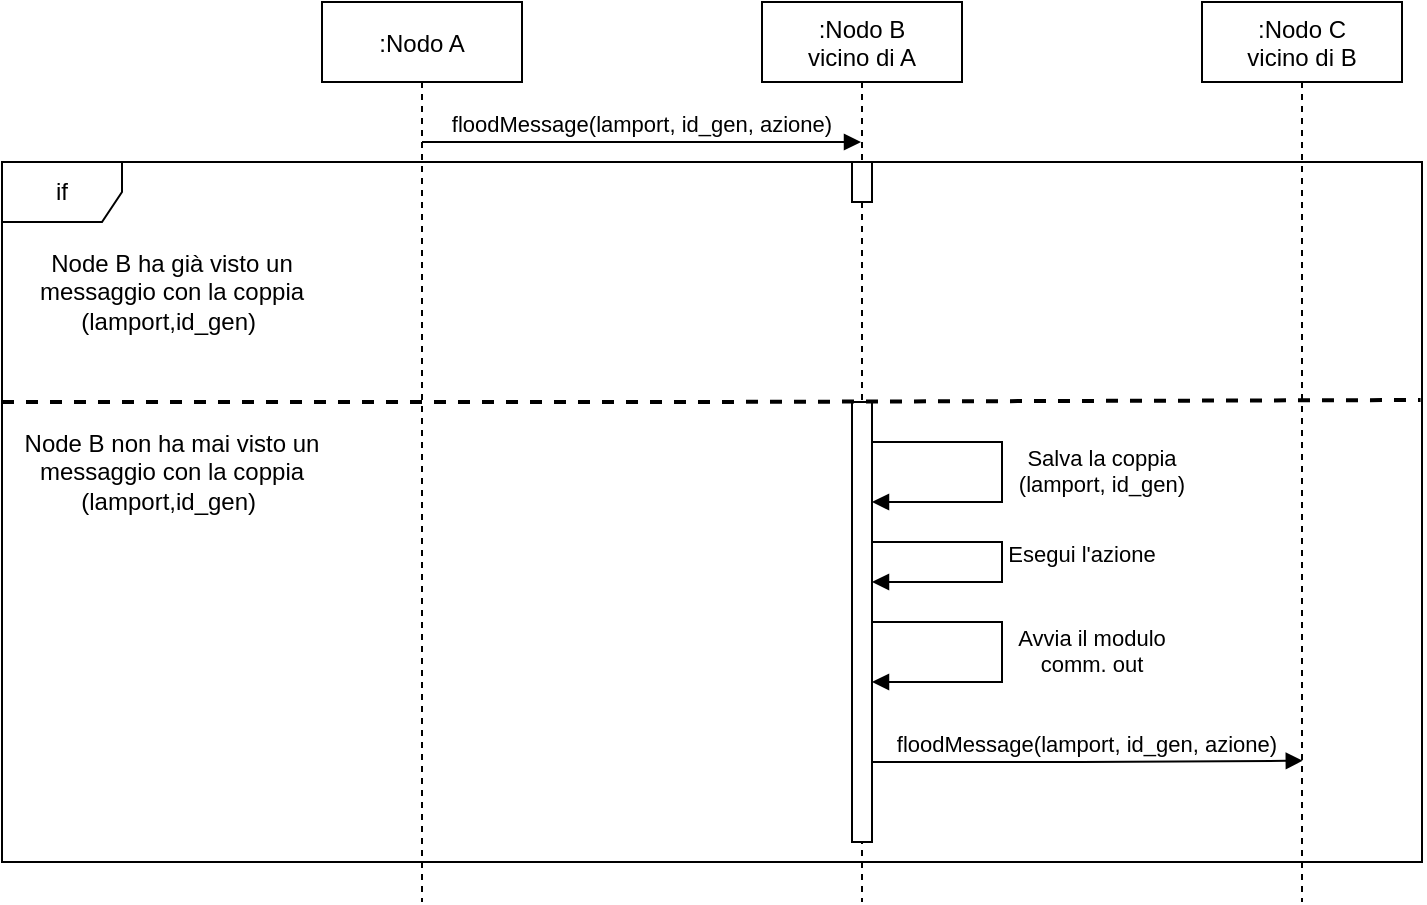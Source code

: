 <mxfile version="14.5.8" type="device"><diagram id="kgpKYQtTHZ0yAKxKKP6v" name="Page-1"><mxGraphModel dx="981" dy="526" grid="1" gridSize="10" guides="1" tooltips="1" connect="1" arrows="1" fold="1" page="1" pageScale="1" pageWidth="850" pageHeight="1100" math="0" shadow="0"><root><mxCell id="0"/><mxCell id="1" parent="0"/><mxCell id="msisU-HnzpRBfNeTb281-16" value="if" style="shape=umlFrame;whiteSpace=wrap;html=1;" vertex="1" parent="1"><mxGeometry x="10" y="90" width="710" height="350" as="geometry"/></mxCell><mxCell id="msisU-HnzpRBfNeTb281-1" value=":Nodo A" style="shape=umlLifeline;perimeter=lifelinePerimeter;container=1;collapsible=0;recursiveResize=0;rounded=0;shadow=0;strokeWidth=1;" vertex="1" parent="1"><mxGeometry x="170" y="10" width="100" height="450" as="geometry"/></mxCell><mxCell id="msisU-HnzpRBfNeTb281-6" value=":Nodo B&#10;vicino di A" style="shape=umlLifeline;perimeter=lifelinePerimeter;container=1;collapsible=0;recursiveResize=0;rounded=0;shadow=0;strokeWidth=1;" vertex="1" parent="1"><mxGeometry x="390" y="10" width="100" height="450" as="geometry"/></mxCell><mxCell id="msisU-HnzpRBfNeTb281-10" value="" style="points=[];perimeter=orthogonalPerimeter;rounded=0;shadow=0;strokeWidth=1;" vertex="1" parent="msisU-HnzpRBfNeTb281-6"><mxGeometry x="45" y="80" width="10" height="20" as="geometry"/></mxCell><mxCell id="msisU-HnzpRBfNeTb281-20" value="" style="points=[];perimeter=orthogonalPerimeter;rounded=0;shadow=0;strokeWidth=1;" vertex="1" parent="msisU-HnzpRBfNeTb281-6"><mxGeometry x="45" y="200" width="10" height="220" as="geometry"/></mxCell><mxCell id="msisU-HnzpRBfNeTb281-21" value="Salva la coppia &#10;(lamport, id_gen)" style="verticalAlign=bottom;endArrow=block;shadow=0;strokeWidth=1;rounded=0;" edge="1" parent="msisU-HnzpRBfNeTb281-6" source="msisU-HnzpRBfNeTb281-20" target="msisU-HnzpRBfNeTb281-20"><mxGeometry x="0.188" y="-50" relative="1" as="geometry"><mxPoint x="140" y="300" as="sourcePoint"/><mxPoint x="57" y="320" as="targetPoint"/><Array as="points"><mxPoint x="120" y="220"/><mxPoint x="120" y="250"/></Array><mxPoint x="50" y="50" as="offset"/></mxGeometry></mxCell><mxCell id="msisU-HnzpRBfNeTb281-23" value="Esegui l'azione" style="verticalAlign=bottom;endArrow=block;shadow=0;strokeWidth=1;rounded=0;" edge="1" parent="msisU-HnzpRBfNeTb281-6" source="msisU-HnzpRBfNeTb281-20" target="msisU-HnzpRBfNeTb281-20"><mxGeometry x="0.065" y="40" relative="1" as="geometry"><mxPoint x="60.56" y="320" as="sourcePoint"/><mxPoint x="60.0" y="350.48" as="targetPoint"/><Array as="points"><mxPoint x="120" y="270"/><mxPoint x="120" y="290"/></Array><mxPoint as="offset"/></mxGeometry></mxCell><mxCell id="msisU-HnzpRBfNeTb281-24" value="Avvia il modulo &#10;comm. out" style="verticalAlign=bottom;endArrow=block;shadow=0;strokeWidth=1;rounded=0;" edge="1" parent="msisU-HnzpRBfNeTb281-6" source="msisU-HnzpRBfNeTb281-20" target="msisU-HnzpRBfNeTb281-20"><mxGeometry x="0.19" y="45" relative="1" as="geometry"><mxPoint x="60" y="410" as="sourcePoint"/><mxPoint x="60.36" y="440.04" as="targetPoint"/><Array as="points"><mxPoint x="120" y="310"/><mxPoint x="120" y="340"/></Array><mxPoint x="45" y="-45" as="offset"/></mxGeometry></mxCell><mxCell id="msisU-HnzpRBfNeTb281-9" value="floodMessage(lamport, id_gen, azione)" style="verticalAlign=bottom;endArrow=block;shadow=0;strokeWidth=1;" edge="1" parent="1" source="msisU-HnzpRBfNeTb281-1" target="msisU-HnzpRBfNeTb281-6"><mxGeometry relative="1" as="geometry"><mxPoint x="520" y="169.58" as="sourcePoint"/><mxPoint x="350" y="10" as="targetPoint"/><Array as="points"><mxPoint x="330" y="80"/></Array></mxGeometry></mxCell><mxCell id="msisU-HnzpRBfNeTb281-17" value="Node B ha già visto un messaggio con la coppia (lamport,id_gen)&amp;nbsp;" style="text;html=1;strokeColor=none;fillColor=none;align=center;verticalAlign=middle;whiteSpace=wrap;rounded=0;" vertex="1" parent="1"><mxGeometry x="20" y="120" width="150" height="70" as="geometry"/></mxCell><mxCell id="msisU-HnzpRBfNeTb281-19" value="Node B non ha mai visto un messaggio con la coppia (lamport,id_gen)&amp;nbsp;" style="text;html=1;strokeColor=none;fillColor=none;align=center;verticalAlign=middle;whiteSpace=wrap;rounded=0;" vertex="1" parent="1"><mxGeometry x="20" y="210" width="150" height="70" as="geometry"/></mxCell><mxCell id="msisU-HnzpRBfNeTb281-31" value=":Nodo C&#10;vicino di B" style="shape=umlLifeline;perimeter=lifelinePerimeter;container=1;collapsible=0;recursiveResize=0;rounded=0;shadow=0;strokeWidth=1;" vertex="1" parent="1"><mxGeometry x="610" y="10" width="100" height="450" as="geometry"/></mxCell><mxCell id="msisU-HnzpRBfNeTb281-32" value="floodMessage(lamport, id_gen, azione)" style="verticalAlign=bottom;endArrow=block;shadow=0;strokeWidth=1;entryX=0.504;entryY=0.843;entryDx=0;entryDy=0;entryPerimeter=0;rounded=0;" edge="1" parent="1" source="msisU-HnzpRBfNeTb281-20" target="msisU-HnzpRBfNeTb281-31"><mxGeometry relative="1" as="geometry"><mxPoint x="440.0" y="520.7" as="sourcePoint"/><mxPoint x="658.3" y="520" as="targetPoint"/><Array as="points"><mxPoint x="550" y="390"/></Array></mxGeometry></mxCell><mxCell id="msisU-HnzpRBfNeTb281-33" value="" style="endArrow=none;dashed=1;html=1;strokeWidth=2;exitX=0;exitY=0.343;exitDx=0;exitDy=0;exitPerimeter=0;entryX=0.999;entryY=0.34;entryDx=0;entryDy=0;entryPerimeter=0;" edge="1" parent="1" source="msisU-HnzpRBfNeTb281-16" target="msisU-HnzpRBfNeTb281-16"><mxGeometry width="50" height="50" relative="1" as="geometry"><mxPoint x="340" y="340" as="sourcePoint"/><mxPoint x="390" y="290" as="targetPoint"/><Array as="points"><mxPoint x="360" y="210"/></Array></mxGeometry></mxCell></root></mxGraphModel></diagram></mxfile>